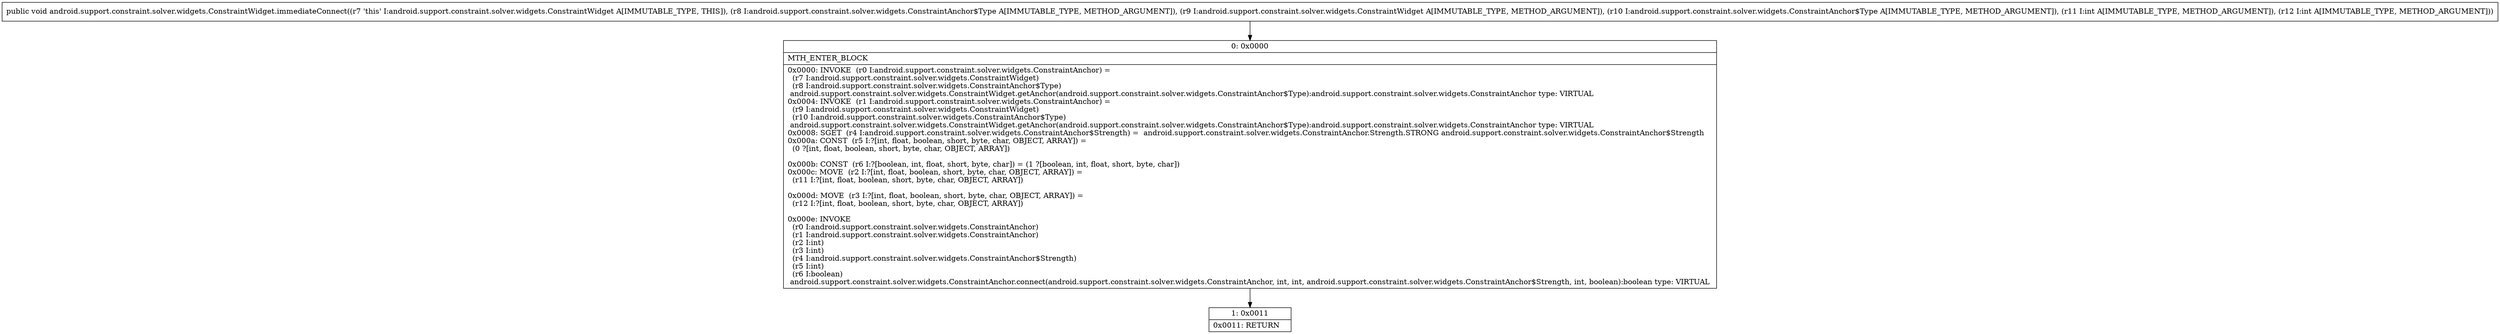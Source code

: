 digraph "CFG forandroid.support.constraint.solver.widgets.ConstraintWidget.immediateConnect(Landroid\/support\/constraint\/solver\/widgets\/ConstraintAnchor$Type;Landroid\/support\/constraint\/solver\/widgets\/ConstraintWidget;Landroid\/support\/constraint\/solver\/widgets\/ConstraintAnchor$Type;II)V" {
Node_0 [shape=record,label="{0\:\ 0x0000|MTH_ENTER_BLOCK\l|0x0000: INVOKE  (r0 I:android.support.constraint.solver.widgets.ConstraintAnchor) = \l  (r7 I:android.support.constraint.solver.widgets.ConstraintWidget)\l  (r8 I:android.support.constraint.solver.widgets.ConstraintAnchor$Type)\l android.support.constraint.solver.widgets.ConstraintWidget.getAnchor(android.support.constraint.solver.widgets.ConstraintAnchor$Type):android.support.constraint.solver.widgets.ConstraintAnchor type: VIRTUAL \l0x0004: INVOKE  (r1 I:android.support.constraint.solver.widgets.ConstraintAnchor) = \l  (r9 I:android.support.constraint.solver.widgets.ConstraintWidget)\l  (r10 I:android.support.constraint.solver.widgets.ConstraintAnchor$Type)\l android.support.constraint.solver.widgets.ConstraintWidget.getAnchor(android.support.constraint.solver.widgets.ConstraintAnchor$Type):android.support.constraint.solver.widgets.ConstraintAnchor type: VIRTUAL \l0x0008: SGET  (r4 I:android.support.constraint.solver.widgets.ConstraintAnchor$Strength) =  android.support.constraint.solver.widgets.ConstraintAnchor.Strength.STRONG android.support.constraint.solver.widgets.ConstraintAnchor$Strength \l0x000a: CONST  (r5 I:?[int, float, boolean, short, byte, char, OBJECT, ARRAY]) = \l  (0 ?[int, float, boolean, short, byte, char, OBJECT, ARRAY])\l \l0x000b: CONST  (r6 I:?[boolean, int, float, short, byte, char]) = (1 ?[boolean, int, float, short, byte, char]) \l0x000c: MOVE  (r2 I:?[int, float, boolean, short, byte, char, OBJECT, ARRAY]) = \l  (r11 I:?[int, float, boolean, short, byte, char, OBJECT, ARRAY])\l \l0x000d: MOVE  (r3 I:?[int, float, boolean, short, byte, char, OBJECT, ARRAY]) = \l  (r12 I:?[int, float, boolean, short, byte, char, OBJECT, ARRAY])\l \l0x000e: INVOKE  \l  (r0 I:android.support.constraint.solver.widgets.ConstraintAnchor)\l  (r1 I:android.support.constraint.solver.widgets.ConstraintAnchor)\l  (r2 I:int)\l  (r3 I:int)\l  (r4 I:android.support.constraint.solver.widgets.ConstraintAnchor$Strength)\l  (r5 I:int)\l  (r6 I:boolean)\l android.support.constraint.solver.widgets.ConstraintAnchor.connect(android.support.constraint.solver.widgets.ConstraintAnchor, int, int, android.support.constraint.solver.widgets.ConstraintAnchor$Strength, int, boolean):boolean type: VIRTUAL \l}"];
Node_1 [shape=record,label="{1\:\ 0x0011|0x0011: RETURN   \l}"];
MethodNode[shape=record,label="{public void android.support.constraint.solver.widgets.ConstraintWidget.immediateConnect((r7 'this' I:android.support.constraint.solver.widgets.ConstraintWidget A[IMMUTABLE_TYPE, THIS]), (r8 I:android.support.constraint.solver.widgets.ConstraintAnchor$Type A[IMMUTABLE_TYPE, METHOD_ARGUMENT]), (r9 I:android.support.constraint.solver.widgets.ConstraintWidget A[IMMUTABLE_TYPE, METHOD_ARGUMENT]), (r10 I:android.support.constraint.solver.widgets.ConstraintAnchor$Type A[IMMUTABLE_TYPE, METHOD_ARGUMENT]), (r11 I:int A[IMMUTABLE_TYPE, METHOD_ARGUMENT]), (r12 I:int A[IMMUTABLE_TYPE, METHOD_ARGUMENT])) }"];
MethodNode -> Node_0;
Node_0 -> Node_1;
}

